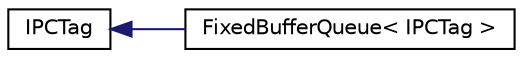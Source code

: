 digraph "Graphical Class Hierarchy"
{
 // LATEX_PDF_SIZE
  edge [fontname="Helvetica",fontsize="10",labelfontname="Helvetica",labelfontsize="10"];
  node [fontname="Helvetica",fontsize="10",shape=record];
  rankdir="LR";
  Node0 [label="IPCTag",height=0.2,width=0.4,color="black", fillcolor="white", style="filled",URL="$structIPCTag.html",tooltip=" "];
  Node0 -> Node1 [dir="back",color="midnightblue",fontsize="10",style="solid",fontname="Helvetica"];
  Node1 [label="FixedBufferQueue\< IPCTag \>",height=0.2,width=0.4,color="black", fillcolor="white", style="filled",URL="$classFixedBufferQueue.html",tooltip=" "];
}
